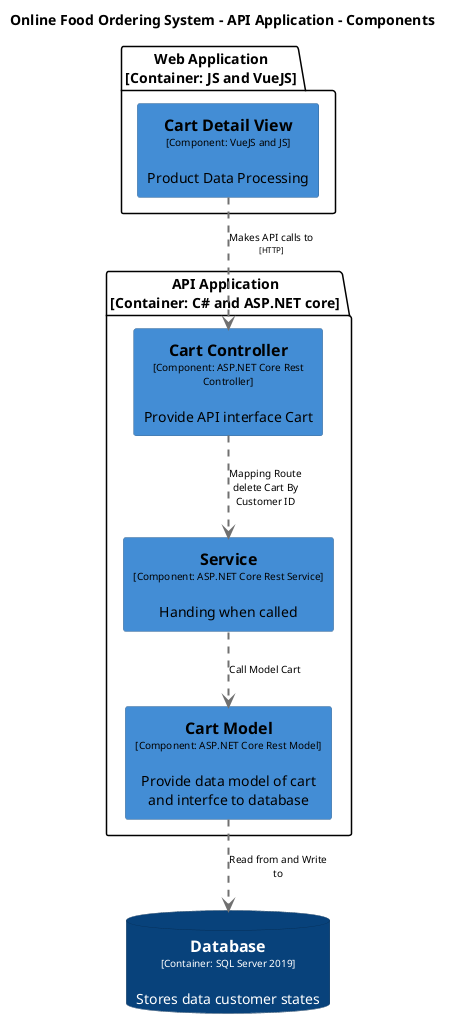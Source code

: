 @startuml(id=DeleteCartByIDComponent)
title Online Food Ordering System - API Application - Components

skinparam {
  shadowing false
  arrowFontSize 10
  defaultTextAlignment center
  wrapWidth 200
  maxMessageSize 100
}
hide stereotype
top to bottom direction
skinparam rectangle<<36>> {
  BackgroundColor #438dd5
  FontColor #000000
  BorderColor #2e6295
}
skinparam rectangle<<27>> {
  BackgroundColor #438dd5
  FontColor #000000
  BorderColor #2e6295
}
skinparam rectangle<<28>> {
  BackgroundColor #438dd5
  FontColor #000000
  BorderColor #2e6295
}
skinparam rectangle<<7>> {
  BackgroundColor #438dd5
  FontColor #000000
  BorderColor #2e6295
}
skinparam database<<43>> {
  BackgroundColor #08427b
  FontColor #ffffff
  BorderColor #052e56
}
database "==Database\n<size:10>[Container: SQL Server 2019]</size>\n\nStores data customer states" <<43>> as 43
package "API Application\n[Container: C# and ASP.NET core]" {
  rectangle "==Cart Controller\n<size:10>[Component: ASP.NET Core Rest Controller]</size>\n\nProvide API interface Cart" <<27>> as 27
  rectangle "==Cart Model\n<size:10>[Component: ASP.NET Core Rest Model]</size>\n\nProvide data model of cart and interfce to database" <<28>> as 28
  rectangle "==Service\n<size:10>[Component: ASP.NET Core Rest Service]</size>\n\nHanding when called" <<36>> as 36
}
package "Web Application\n[Container: JS and VueJS]" {
  rectangle "==Cart Detail View\n<size:10>[Component: VueJS and JS]</size>\n\nProduct Data Processing" <<7>> as 7
}
27 .[#707070,thickness=2].> 36 : "Mapping Route delete Cart By Customer ID"
7 .[#707070,thickness=2].> 27 : "Makes API calls to\n<size:8>[HTTP]</size>"
28 .[#707070,thickness=2].> 43 : "Read from and Write to"
36 .[#707070,thickness=2].> 28 : "Call Model Cart"
@enduml